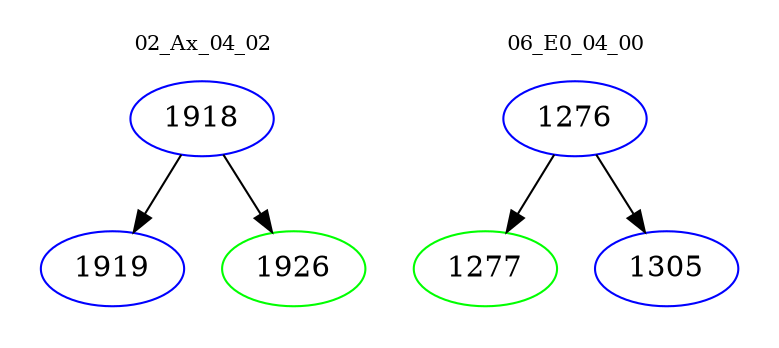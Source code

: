 digraph{
subgraph cluster_0 {
color = white
label = "02_Ax_04_02";
fontsize=10;
T0_1918 [label="1918", color="blue"]
T0_1918 -> T0_1919 [color="black"]
T0_1919 [label="1919", color="blue"]
T0_1918 -> T0_1926 [color="black"]
T0_1926 [label="1926", color="green"]
}
subgraph cluster_1 {
color = white
label = "06_E0_04_00";
fontsize=10;
T1_1276 [label="1276", color="blue"]
T1_1276 -> T1_1277 [color="black"]
T1_1277 [label="1277", color="green"]
T1_1276 -> T1_1305 [color="black"]
T1_1305 [label="1305", color="blue"]
}
}
